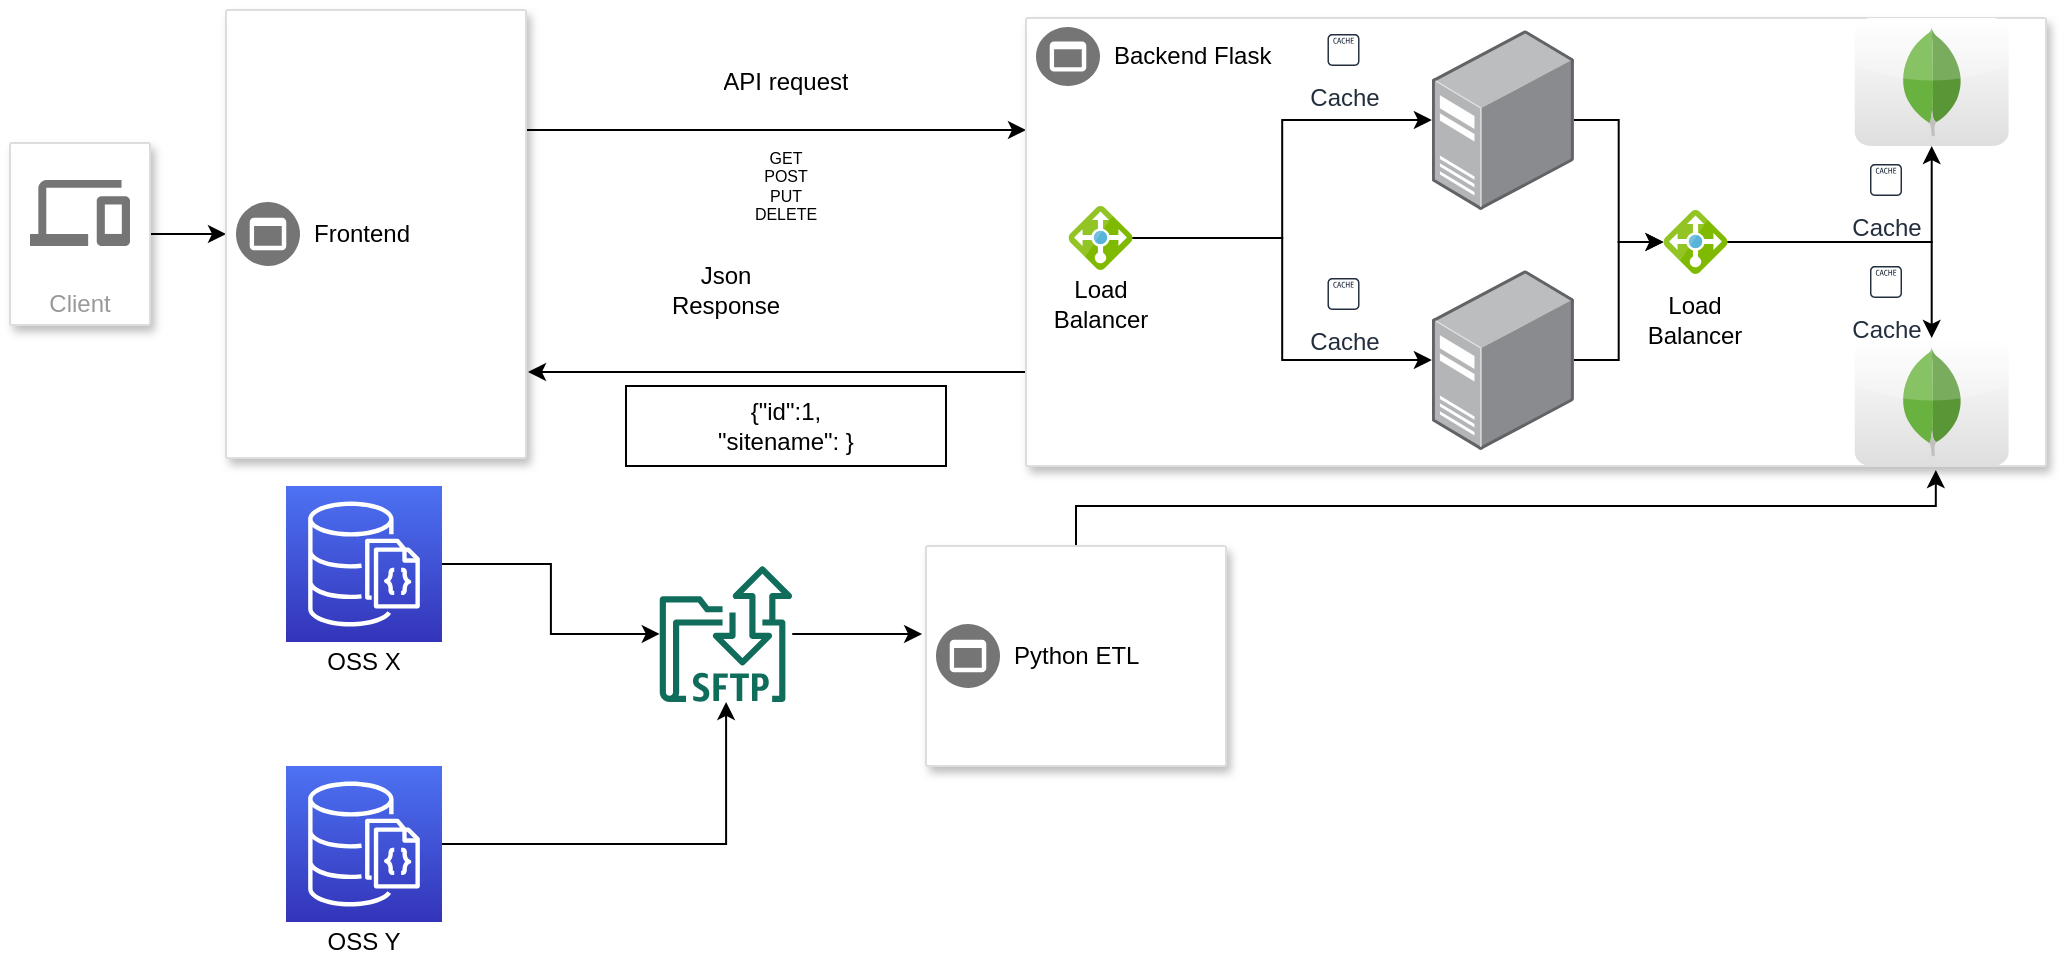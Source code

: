 <mxfile version="13.8.0" type="github">
  <diagram id="f106602c-feb2-e66a-4537-3a34d633f6aa" name="Page-1">
    <mxGraphModel dx="796" dy="455" grid="1" gridSize="10" guides="1" tooltips="1" connect="1" arrows="1" fold="1" page="1" pageScale="1" pageWidth="1169" pageHeight="827" background="#ffffff" math="0" shadow="0">
      <root>
        <mxCell id="0" />
        <mxCell id="1" parent="0" />
        <mxCell id="jlQ2GOLAOd0pFuCtd0Cb-1039" style="edgeStyle=orthogonalEdgeStyle;rounded=0;orthogonalLoop=1;jettySize=auto;html=1;exitX=1;exitY=0.5;exitDx=0;exitDy=0;entryX=0;entryY=0.5;entryDx=0;entryDy=0;" parent="1" source="1036" target="dStMWNxRlU4IX113jJQJ-1057" edge="1">
          <mxGeometry relative="1" as="geometry" />
        </mxCell>
        <mxCell id="1036" value="Client" style="strokeColor=#dddddd;fillColor=#ffffff;shadow=1;strokeWidth=1;rounded=1;absoluteArcSize=1;arcSize=2;labelPosition=center;verticalLabelPosition=middle;align=center;verticalAlign=bottom;spacingLeft=0;fontColor=#999999;fontSize=12;whiteSpace=wrap;spacingBottom=2;html=1;" parent="1" vertex="1">
          <mxGeometry x="92" y="188.5" width="70" height="91" as="geometry" />
        </mxCell>
        <mxCell id="1037" value="" style="dashed=0;connectable=0;html=1;fillColor=#757575;strokeColor=none;shape=mxgraph.gcp2.desktop_and_mobile;part=1;" parent="1036" vertex="1">
          <mxGeometry x="0.5" width="50" height="33" relative="1" as="geometry">
            <mxPoint x="-25" y="18.5" as="offset" />
          </mxGeometry>
        </mxCell>
        <mxCell id="dStMWNxRlU4IX113jJQJ-1059" style="edgeStyle=orthogonalEdgeStyle;rounded=0;orthogonalLoop=1;jettySize=auto;html=1;exitX=1;exitY=0.25;exitDx=0;exitDy=0;entryX=0;entryY=0.25;entryDx=0;entryDy=0;" parent="1" source="dStMWNxRlU4IX113jJQJ-1057" target="dStMWNxRlU4IX113jJQJ-1062" edge="1">
          <mxGeometry relative="1" as="geometry">
            <mxPoint x="420" y="199" as="targetPoint" />
            <Array as="points">
              <mxPoint x="350" y="182" />
            </Array>
          </mxGeometry>
        </mxCell>
        <mxCell id="dStMWNxRlU4IX113jJQJ-1057" value="" style="strokeColor=#dddddd;shadow=1;strokeWidth=1;rounded=1;absoluteArcSize=1;arcSize=2;" parent="1" vertex="1">
          <mxGeometry x="200" y="122" width="150" height="224" as="geometry" />
        </mxCell>
        <mxCell id="dStMWNxRlU4IX113jJQJ-1058" value="Frontend" style="dashed=0;connectable=0;html=1;fillColor=#757575;strokeColor=none;shape=mxgraph.gcp2.frontend_platform_services;part=1;labelPosition=right;verticalLabelPosition=middle;align=left;verticalAlign=middle;spacingLeft=5;fontSize=12;" parent="dStMWNxRlU4IX113jJQJ-1057" vertex="1">
          <mxGeometry y="0.5" width="32" height="32" relative="1" as="geometry">
            <mxPoint x="5" y="-16" as="offset" />
          </mxGeometry>
        </mxCell>
        <mxCell id="dStMWNxRlU4IX113jJQJ-1065" style="edgeStyle=orthogonalEdgeStyle;rounded=0;orthogonalLoop=1;jettySize=auto;html=1;exitX=0;exitY=0.804;exitDx=0;exitDy=0;exitPerimeter=0;" parent="1" source="dStMWNxRlU4IX113jJQJ-1062" edge="1">
          <mxGeometry relative="1" as="geometry">
            <mxPoint x="351" y="303" as="targetPoint" />
            <Array as="points">
              <mxPoint x="600" y="303" />
            </Array>
          </mxGeometry>
        </mxCell>
        <mxCell id="dStMWNxRlU4IX113jJQJ-1062" value="" style="strokeColor=#dddddd;shadow=1;strokeWidth=1;rounded=1;absoluteArcSize=1;arcSize=2;" parent="1" vertex="1">
          <mxGeometry x="600" y="126" width="510" height="224" as="geometry" />
        </mxCell>
        <mxCell id="dStMWNxRlU4IX113jJQJ-1063" value="Backend Flask" style="dashed=0;connectable=0;html=1;fillColor=#757575;strokeColor=none;shape=mxgraph.gcp2.frontend_platform_services;part=1;labelPosition=right;verticalLabelPosition=middle;align=left;verticalAlign=middle;spacingLeft=5;fontSize=12;" parent="dStMWNxRlU4IX113jJQJ-1062" vertex="1">
          <mxGeometry y="0.5" width="32" height="29.5" relative="1" as="geometry">
            <mxPoint x="5" y="-107.5" as="offset" />
          </mxGeometry>
        </mxCell>
        <mxCell id="4whg9rzmziN6gf8FuwX8-1066" style="edgeStyle=orthogonalEdgeStyle;rounded=0;orthogonalLoop=1;jettySize=auto;html=1;" edge="1" parent="dStMWNxRlU4IX113jJQJ-1062" source="4whg9rzmziN6gf8FuwX8-1051" target="4whg9rzmziN6gf8FuwX8-1065">
          <mxGeometry relative="1" as="geometry" />
        </mxCell>
        <mxCell id="4whg9rzmziN6gf8FuwX8-1067" style="edgeStyle=orthogonalEdgeStyle;rounded=0;orthogonalLoop=1;jettySize=auto;html=1;" edge="1" parent="dStMWNxRlU4IX113jJQJ-1062" source="4whg9rzmziN6gf8FuwX8-1051" target="4whg9rzmziN6gf8FuwX8-1049">
          <mxGeometry relative="1" as="geometry" />
        </mxCell>
        <mxCell id="4whg9rzmziN6gf8FuwX8-1051" value="" style="aspect=fixed;html=1;points=[];align=center;image;fontSize=12;image=img/lib/mscae/Load_Balancer_feature.svg;" vertex="1" parent="dStMWNxRlU4IX113jJQJ-1062">
          <mxGeometry x="21.25" y="94" width="32" height="32" as="geometry" />
        </mxCell>
        <mxCell id="4whg9rzmziN6gf8FuwX8-1052" value="Load Balancer" style="text;html=1;strokeColor=none;fillColor=none;align=center;verticalAlign=middle;whiteSpace=wrap;rounded=0;" vertex="1" parent="dStMWNxRlU4IX113jJQJ-1062">
          <mxGeometry x="10.625" y="126" width="53.125" height="34" as="geometry" />
        </mxCell>
        <mxCell id="4whg9rzmziN6gf8FuwX8-1086" style="edgeStyle=orthogonalEdgeStyle;rounded=0;orthogonalLoop=1;jettySize=auto;html=1;" edge="1" parent="dStMWNxRlU4IX113jJQJ-1062" source="4whg9rzmziN6gf8FuwX8-1065" target="4whg9rzmziN6gf8FuwX8-1076">
          <mxGeometry relative="1" as="geometry" />
        </mxCell>
        <mxCell id="4whg9rzmziN6gf8FuwX8-1065" value="" style="points=[];aspect=fixed;html=1;align=center;shadow=0;dashed=0;image;image=img/lib/allied_telesis/computer_and_terminals/Server_Desktop.svg;" vertex="1" parent="dStMWNxRlU4IX113jJQJ-1062">
          <mxGeometry x="202.938" y="6" width="71" height="90" as="geometry" />
        </mxCell>
        <mxCell id="4whg9rzmziN6gf8FuwX8-1087" style="edgeStyle=orthogonalEdgeStyle;rounded=0;orthogonalLoop=1;jettySize=auto;html=1;" edge="1" parent="dStMWNxRlU4IX113jJQJ-1062" source="4whg9rzmziN6gf8FuwX8-1049" target="4whg9rzmziN6gf8FuwX8-1076">
          <mxGeometry relative="1" as="geometry" />
        </mxCell>
        <mxCell id="4whg9rzmziN6gf8FuwX8-1049" value="" style="points=[];aspect=fixed;html=1;align=center;shadow=0;dashed=0;image;image=img/lib/allied_telesis/computer_and_terminals/Server_Desktop.svg;" vertex="1" parent="dStMWNxRlU4IX113jJQJ-1062">
          <mxGeometry x="202.938" y="126" width="71" height="90" as="geometry" />
        </mxCell>
        <mxCell id="4whg9rzmziN6gf8FuwX8-1091" style="edgeStyle=orthogonalEdgeStyle;rounded=0;orthogonalLoop=1;jettySize=auto;html=1;" edge="1" parent="dStMWNxRlU4IX113jJQJ-1062" source="4whg9rzmziN6gf8FuwX8-1076" target="4whg9rzmziN6gf8FuwX8-1084">
          <mxGeometry relative="1" as="geometry" />
        </mxCell>
        <mxCell id="4whg9rzmziN6gf8FuwX8-1092" style="edgeStyle=orthogonalEdgeStyle;rounded=0;orthogonalLoop=1;jettySize=auto;html=1;" edge="1" parent="dStMWNxRlU4IX113jJQJ-1062" source="4whg9rzmziN6gf8FuwX8-1076" target="4whg9rzmziN6gf8FuwX8-1085">
          <mxGeometry relative="1" as="geometry" />
        </mxCell>
        <mxCell id="4whg9rzmziN6gf8FuwX8-1076" value="" style="aspect=fixed;html=1;points=[];align=center;image;fontSize=12;image=img/lib/mscae/Load_Balancer_feature.svg;" vertex="1" parent="dStMWNxRlU4IX113jJQJ-1062">
          <mxGeometry x="318.75" y="96" width="32" height="32" as="geometry" />
        </mxCell>
        <mxCell id="4whg9rzmziN6gf8FuwX8-1039" value="Cache" style="outlineConnect=0;fontColor=#232F3E;gradientColor=none;strokeColor=#232F3E;fillColor=#ffffff;dashed=0;verticalLabelPosition=bottom;verticalAlign=top;align=center;html=1;fontSize=12;fontStyle=0;aspect=fixed;shape=mxgraph.aws4.resourceIcon;resIcon=mxgraph.aws4.cache_node;" vertex="1" parent="dStMWNxRlU4IX113jJQJ-1062">
          <mxGeometry x="148.75" y="6" width="20" height="20" as="geometry" />
        </mxCell>
        <mxCell id="4whg9rzmziN6gf8FuwX8-1077" value="Cache" style="outlineConnect=0;fontColor=#232F3E;gradientColor=none;strokeColor=#232F3E;fillColor=#ffffff;dashed=0;verticalLabelPosition=bottom;verticalAlign=top;align=center;html=1;fontSize=12;fontStyle=0;aspect=fixed;shape=mxgraph.aws4.resourceIcon;resIcon=mxgraph.aws4.cache_node;" vertex="1" parent="dStMWNxRlU4IX113jJQJ-1062">
          <mxGeometry x="148.75" y="128" width="20" height="20" as="geometry" />
        </mxCell>
        <mxCell id="4whg9rzmziN6gf8FuwX8-1084" value="" style="dashed=0;outlineConnect=0;html=1;align=center;labelPosition=center;verticalLabelPosition=bottom;verticalAlign=top;shape=mxgraph.webicons.mongodb;gradientColor=#DFDEDE" vertex="1" parent="dStMWNxRlU4IX113jJQJ-1062">
          <mxGeometry x="414.375" width="76.925" height="64" as="geometry" />
        </mxCell>
        <mxCell id="4whg9rzmziN6gf8FuwX8-1085" value="" style="dashed=0;outlineConnect=0;html=1;align=center;labelPosition=center;verticalLabelPosition=bottom;verticalAlign=top;shape=mxgraph.webicons.mongodb;gradientColor=#DFDEDE" vertex="1" parent="dStMWNxRlU4IX113jJQJ-1062">
          <mxGeometry x="414.375" y="160" width="76.925" height="64" as="geometry" />
        </mxCell>
        <mxCell id="4whg9rzmziN6gf8FuwX8-1040" value="Cache" style="outlineConnect=0;fontColor=#232F3E;gradientColor=none;strokeColor=#232F3E;fillColor=#ffffff;dashed=0;verticalLabelPosition=bottom;verticalAlign=top;align=center;html=1;fontSize=12;fontStyle=0;aspect=fixed;shape=mxgraph.aws4.resourceIcon;resIcon=mxgraph.aws4.cache_node;" vertex="1" parent="dStMWNxRlU4IX113jJQJ-1062">
          <mxGeometry x="420" y="122" width="20" height="20" as="geometry" />
        </mxCell>
        <mxCell id="4whg9rzmziN6gf8FuwX8-1093" value="Cache" style="outlineConnect=0;fontColor=#232F3E;gradientColor=none;strokeColor=#232F3E;fillColor=#ffffff;dashed=0;verticalLabelPosition=bottom;verticalAlign=top;align=center;html=1;fontSize=12;fontStyle=0;aspect=fixed;shape=mxgraph.aws4.resourceIcon;resIcon=mxgraph.aws4.cache_node;" vertex="1" parent="dStMWNxRlU4IX113jJQJ-1062">
          <mxGeometry x="420" y="71" width="20" height="20" as="geometry" />
        </mxCell>
        <mxCell id="4whg9rzmziN6gf8FuwX8-1094" value="Load Balancer" style="text;html=1;strokeColor=none;fillColor=none;align=center;verticalAlign=middle;whiteSpace=wrap;rounded=0;" vertex="1" parent="dStMWNxRlU4IX113jJQJ-1062">
          <mxGeometry x="308.19" y="134" width="53.125" height="34" as="geometry" />
        </mxCell>
        <mxCell id="4whg9rzmziN6gf8FuwX8-1095" style="edgeStyle=orthogonalEdgeStyle;rounded=0;orthogonalLoop=1;jettySize=auto;html=1;entryX=0.892;entryY=1.009;entryDx=0;entryDy=0;entryPerimeter=0;" edge="1" parent="1" source="dStMWNxRlU4IX113jJQJ-1086" target="dStMWNxRlU4IX113jJQJ-1062">
          <mxGeometry relative="1" as="geometry" />
        </mxCell>
        <mxCell id="dStMWNxRlU4IX113jJQJ-1086" value="" style="strokeColor=#dddddd;shadow=1;strokeWidth=1;rounded=1;absoluteArcSize=1;arcSize=2;" parent="1" vertex="1">
          <mxGeometry x="550" y="390" width="150" height="110" as="geometry" />
        </mxCell>
        <mxCell id="dStMWNxRlU4IX113jJQJ-1087" value="Python ETL" style="dashed=0;connectable=0;html=1;fillColor=#757575;strokeColor=none;shape=mxgraph.gcp2.frontend_platform_services;part=1;labelPosition=right;verticalLabelPosition=middle;align=left;verticalAlign=middle;spacingLeft=5;fontSize=12;" parent="dStMWNxRlU4IX113jJQJ-1086" vertex="1">
          <mxGeometry y="0.5" width="32" height="32" relative="1" as="geometry">
            <mxPoint x="5" y="-16" as="offset" />
          </mxGeometry>
        </mxCell>
        <mxCell id="4whg9rzmziN6gf8FuwX8-1048" style="edgeStyle=orthogonalEdgeStyle;rounded=0;orthogonalLoop=1;jettySize=auto;html=1;entryX=-0.013;entryY=0.4;entryDx=0;entryDy=0;entryPerimeter=0;" edge="1" parent="1" source="dStMWNxRlU4IX113jJQJ-1090" target="dStMWNxRlU4IX113jJQJ-1086">
          <mxGeometry relative="1" as="geometry" />
        </mxCell>
        <mxCell id="dStMWNxRlU4IX113jJQJ-1090" value="" style="outlineConnect=0;fontColor=#232F3E;gradientColor=none;fillColor=#116D5B;strokeColor=none;dashed=0;verticalLabelPosition=bottom;verticalAlign=top;align=center;html=1;fontSize=12;fontStyle=0;aspect=fixed;shape=mxgraph.aws4.transfer_for_sftp_resource;" parent="1" vertex="1">
          <mxGeometry x="416.87" y="400" width="66.26" height="68" as="geometry" />
        </mxCell>
        <mxCell id="dStMWNxRlU4IX113jJQJ-1066" value="" style="shape=table;html=1;whiteSpace=wrap;startSize=0;container=1;collapsible=0;childLayout=tableLayout;strokeColor=none;" parent="1" vertex="1">
          <mxGeometry x="410" y="241.5" width="80" height="40" as="geometry" />
        </mxCell>
        <mxCell id="dStMWNxRlU4IX113jJQJ-1067" value="" style="shape=partialRectangle;html=1;whiteSpace=wrap;collapsible=0;dropTarget=0;pointerEvents=0;fillColor=none;top=0;left=0;bottom=0;right=0;points=[[0,0.5],[1,0.5]];portConstraint=eastwest;" parent="dStMWNxRlU4IX113jJQJ-1066" vertex="1">
          <mxGeometry width="80" height="40" as="geometry" />
        </mxCell>
        <mxCell id="dStMWNxRlU4IX113jJQJ-1068" value="Json Response" style="shape=partialRectangle;html=1;whiteSpace=wrap;connectable=0;overflow=hidden;fillColor=none;top=0;left=0;bottom=0;right=0;" parent="dStMWNxRlU4IX113jJQJ-1067" vertex="1">
          <mxGeometry width="80" height="40" as="geometry" />
        </mxCell>
        <mxCell id="4whg9rzmziN6gf8FuwX8-1044" style="edgeStyle=orthogonalEdgeStyle;rounded=0;orthogonalLoop=1;jettySize=auto;html=1;" edge="1" parent="1" source="4whg9rzmziN6gf8FuwX8-1042" target="dStMWNxRlU4IX113jJQJ-1090">
          <mxGeometry relative="1" as="geometry" />
        </mxCell>
        <mxCell id="4whg9rzmziN6gf8FuwX8-1042" value="" style="outlineConnect=0;fontColor=#232F3E;gradientColor=#4D72F3;gradientDirection=north;fillColor=#3334B9;strokeColor=#ffffff;dashed=0;verticalLabelPosition=bottom;verticalAlign=top;align=center;html=1;fontSize=12;fontStyle=0;aspect=fixed;shape=mxgraph.aws4.resourceIcon;resIcon=mxgraph.aws4.documentdb_with_mongodb_compatibility;" vertex="1" parent="1">
          <mxGeometry x="230" y="360" width="78" height="78" as="geometry" />
        </mxCell>
        <mxCell id="4whg9rzmziN6gf8FuwX8-1045" style="edgeStyle=orthogonalEdgeStyle;rounded=0;orthogonalLoop=1;jettySize=auto;html=1;" edge="1" parent="1" source="4whg9rzmziN6gf8FuwX8-1043" target="dStMWNxRlU4IX113jJQJ-1090">
          <mxGeometry relative="1" as="geometry" />
        </mxCell>
        <mxCell id="4whg9rzmziN6gf8FuwX8-1043" value="" style="outlineConnect=0;fontColor=#232F3E;gradientColor=#4D72F3;gradientDirection=north;fillColor=#3334B9;strokeColor=#ffffff;dashed=0;verticalLabelPosition=bottom;verticalAlign=top;align=center;html=1;fontSize=12;fontStyle=0;aspect=fixed;shape=mxgraph.aws4.resourceIcon;resIcon=mxgraph.aws4.documentdb_with_mongodb_compatibility;" vertex="1" parent="1">
          <mxGeometry x="230" y="500" width="78" height="78" as="geometry" />
        </mxCell>
        <mxCell id="4whg9rzmziN6gf8FuwX8-1046" value="OSS X" style="text;html=1;strokeColor=none;fillColor=none;align=center;verticalAlign=middle;whiteSpace=wrap;rounded=0;" vertex="1" parent="1">
          <mxGeometry x="249" y="438" width="40" height="20" as="geometry" />
        </mxCell>
        <mxCell id="4whg9rzmziN6gf8FuwX8-1047" value="OSS Y" style="text;html=1;strokeColor=none;fillColor=none;align=center;verticalAlign=middle;whiteSpace=wrap;rounded=0;" vertex="1" parent="1">
          <mxGeometry x="249" y="578" width="40" height="20" as="geometry" />
        </mxCell>
        <mxCell id="dStMWNxRlU4IX113jJQJ-1072" value="" style="shape=table;html=1;whiteSpace=wrap;startSize=0;container=1;collapsible=0;childLayout=tableLayout;" parent="1" vertex="1">
          <mxGeometry x="400" y="310" width="160" height="40" as="geometry" />
        </mxCell>
        <mxCell id="dStMWNxRlU4IX113jJQJ-1073" value="" style="shape=partialRectangle;html=1;whiteSpace=wrap;collapsible=0;dropTarget=0;pointerEvents=0;fillColor=none;top=0;left=0;bottom=0;right=0;points=[[0,0.5],[1,0.5]];portConstraint=eastwest;" parent="dStMWNxRlU4IX113jJQJ-1072" vertex="1">
          <mxGeometry width="160" height="40" as="geometry" />
        </mxCell>
        <mxCell id="dStMWNxRlU4IX113jJQJ-1074" value="&lt;div&gt;{&quot;id&quot;:1,&lt;/div&gt;&lt;div&gt;&quot;sitename&quot;: }&lt;/div&gt;" style="shape=partialRectangle;html=1;whiteSpace=wrap;connectable=0;overflow=hidden;fillColor=none;top=0;left=0;bottom=0;right=0;" parent="dStMWNxRlU4IX113jJQJ-1073" vertex="1">
          <mxGeometry width="160" height="40" as="geometry" />
        </mxCell>
        <mxCell id="dStMWNxRlU4IX113jJQJ-1069" value="" style="shape=table;html=1;whiteSpace=wrap;startSize=0;container=1;collapsible=0;childLayout=tableLayout;strokeColor=none;" parent="1" vertex="1">
          <mxGeometry x="440" y="146" width="80" height="24" as="geometry" />
        </mxCell>
        <mxCell id="dStMWNxRlU4IX113jJQJ-1070" value="" style="shape=partialRectangle;html=1;whiteSpace=wrap;collapsible=0;dropTarget=0;pointerEvents=0;fillColor=none;top=0;left=0;bottom=0;right=0;points=[[0,0.5],[1,0.5]];portConstraint=eastwest;" parent="dStMWNxRlU4IX113jJQJ-1069" vertex="1">
          <mxGeometry width="80" height="24" as="geometry" />
        </mxCell>
        <mxCell id="dStMWNxRlU4IX113jJQJ-1071" value="API request" style="shape=partialRectangle;html=1;whiteSpace=wrap;connectable=0;overflow=hidden;fillColor=none;top=0;left=0;bottom=0;right=0;" parent="dStMWNxRlU4IX113jJQJ-1070" vertex="1">
          <mxGeometry width="80" height="24" as="geometry" />
        </mxCell>
        <mxCell id="dStMWNxRlU4IX113jJQJ-1052" value="" style="shape=table;html=1;whiteSpace=wrap;startSize=0;container=1;collapsible=0;childLayout=tableLayout;strokeColor=none;" parent="1" vertex="1">
          <mxGeometry x="440" y="188.5" width="80" height="42" as="geometry" />
        </mxCell>
        <mxCell id="dStMWNxRlU4IX113jJQJ-1053" value="" style="shape=partialRectangle;html=1;whiteSpace=wrap;collapsible=0;dropTarget=0;pointerEvents=0;fillColor=none;top=0;left=0;bottom=0;right=0;points=[[0,0.5],[1,0.5]];portConstraint=eastwest;" parent="dStMWNxRlU4IX113jJQJ-1052" vertex="1">
          <mxGeometry width="80" height="42" as="geometry" />
        </mxCell>
        <mxCell id="dStMWNxRlU4IX113jJQJ-1054" value="&lt;div style=&quot;font-size: 8px&quot;&gt;&lt;font style=&quot;font-size: 8px&quot;&gt;GET&lt;/font&gt;&lt;/div&gt;&lt;div style=&quot;font-size: 8px&quot;&gt;&lt;font style=&quot;font-size: 8px&quot;&gt;POST&lt;/font&gt;&lt;/div&gt;&lt;div style=&quot;font-size: 8px&quot;&gt;&lt;font style=&quot;font-size: 8px&quot;&gt;PUT&lt;/font&gt;&lt;/div&gt;&lt;div style=&quot;font-size: 8px&quot;&gt;&lt;font style=&quot;font-size: 8px&quot;&gt;DELETE&lt;br&gt;&lt;/font&gt;&lt;/div&gt;" style="shape=partialRectangle;html=1;whiteSpace=wrap;connectable=0;overflow=hidden;fillColor=none;top=0;left=0;bottom=0;right=0;" parent="dStMWNxRlU4IX113jJQJ-1053" vertex="1">
          <mxGeometry width="80" height="42" as="geometry" />
        </mxCell>
      </root>
    </mxGraphModel>
  </diagram>
</mxfile>
